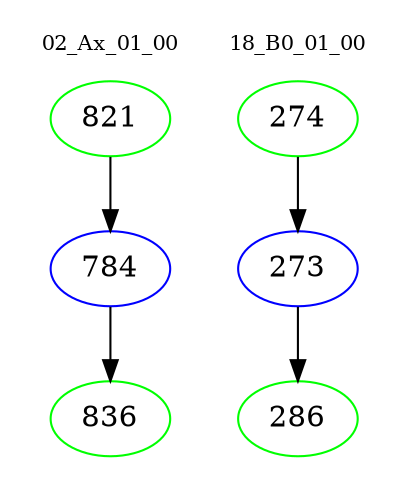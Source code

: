 digraph{
subgraph cluster_0 {
color = white
label = "02_Ax_01_00";
fontsize=10;
T0_821 [label="821", color="green"]
T0_821 -> T0_784 [color="black"]
T0_784 [label="784", color="blue"]
T0_784 -> T0_836 [color="black"]
T0_836 [label="836", color="green"]
}
subgraph cluster_1 {
color = white
label = "18_B0_01_00";
fontsize=10;
T1_274 [label="274", color="green"]
T1_274 -> T1_273 [color="black"]
T1_273 [label="273", color="blue"]
T1_273 -> T1_286 [color="black"]
T1_286 [label="286", color="green"]
}
}
